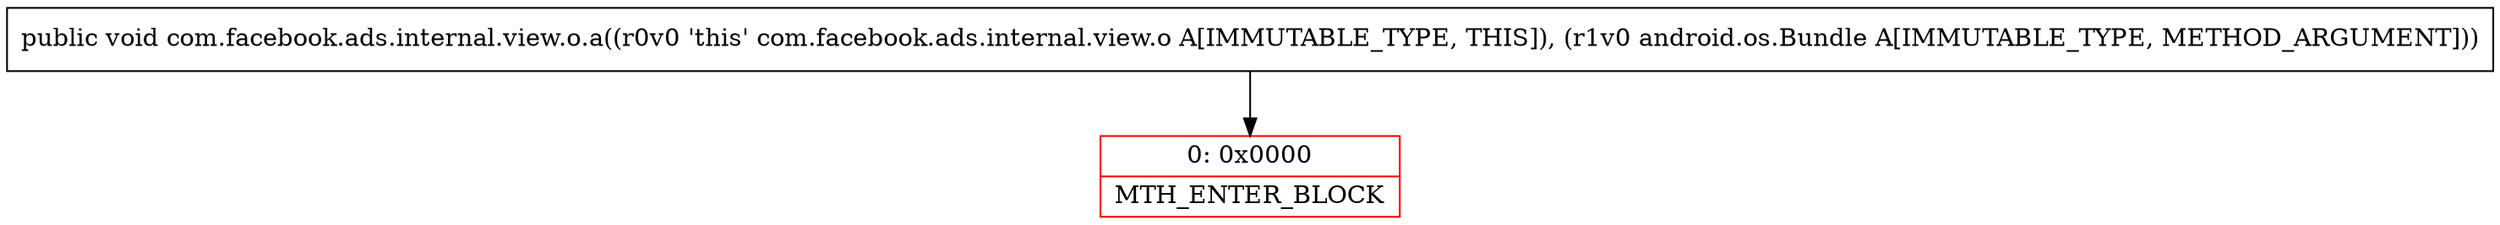 digraph "CFG forcom.facebook.ads.internal.view.o.a(Landroid\/os\/Bundle;)V" {
subgraph cluster_Region_1188776253 {
label = "R(0)";
node [shape=record,color=blue];
}
Node_0 [shape=record,color=red,label="{0\:\ 0x0000|MTH_ENTER_BLOCK\l}"];
MethodNode[shape=record,label="{public void com.facebook.ads.internal.view.o.a((r0v0 'this' com.facebook.ads.internal.view.o A[IMMUTABLE_TYPE, THIS]), (r1v0 android.os.Bundle A[IMMUTABLE_TYPE, METHOD_ARGUMENT])) }"];
MethodNode -> Node_0;
}

